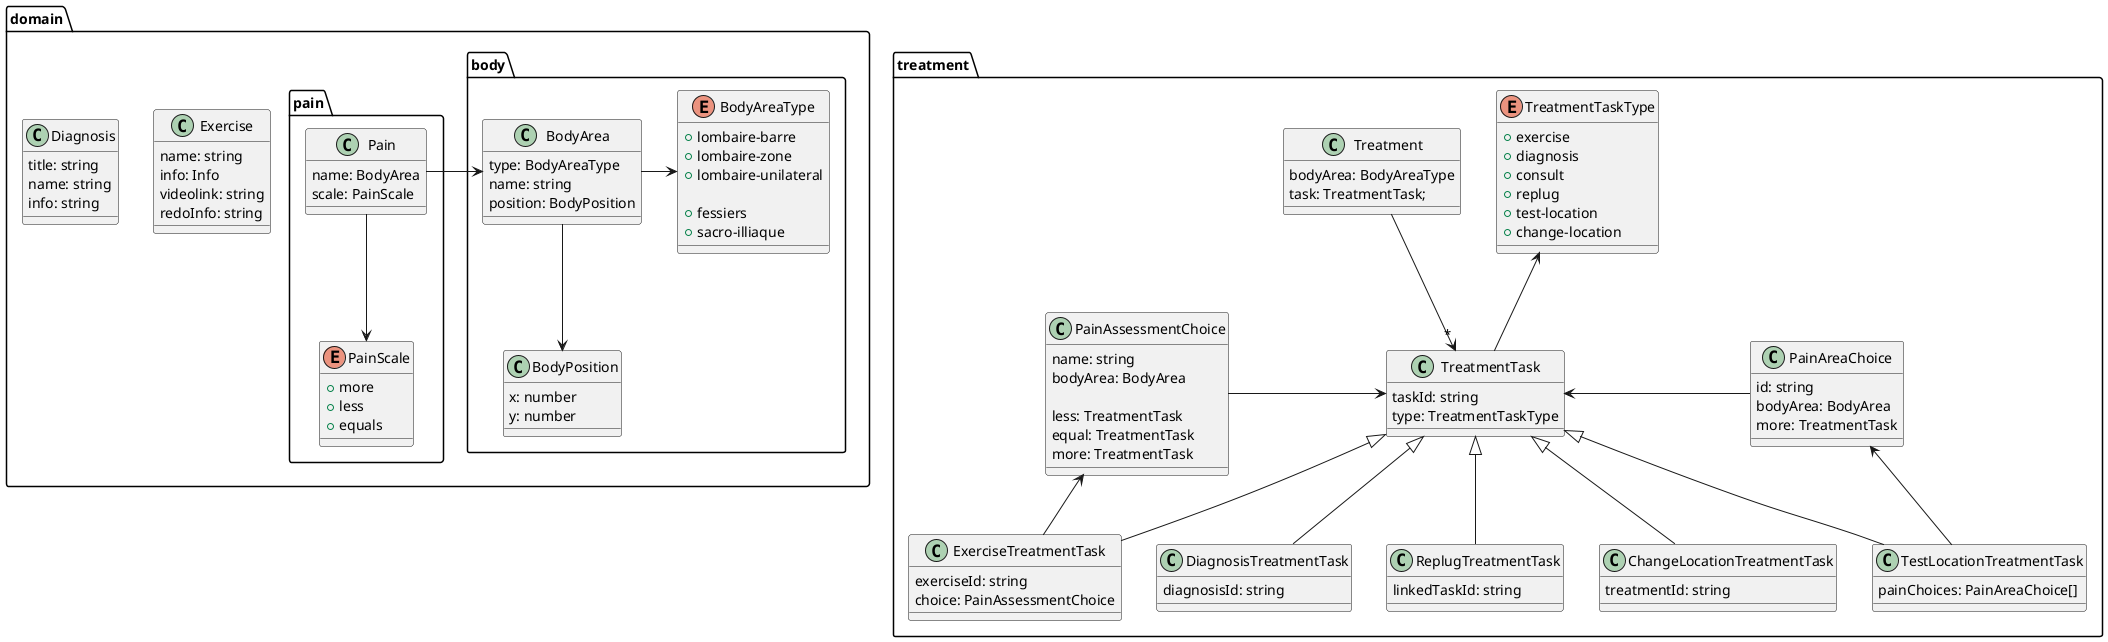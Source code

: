 @startuml

package domain {
    package body {

        class BodyArea {
            type: BodyAreaType
            name: string
            position: BodyPosition
        }

        enum BodyAreaType {
            + lombaire-barre
            + lombaire-zone
            + lombaire-unilateral

            + fessiers
            + sacro-illiaque
        }

        class BodyPosition {
            x: number
            y: number
        }

        BodyArea -r-> BodyAreaType
        BodyArea --> BodyPosition
    }

    package pain {

        class Pain {
            name: BodyArea
            scale: PainScale
        }

        enum PainScale {
            + more
            + less
            + equals
        }

        Pain --> PainScale
        Pain -r-> BodyArea
    }

    class Exercise {
        name: string
        info: Info
        videolink: string
        redoInfo: string
    }

    class Diagnosis {
        title: string
        name: string
        info: string
    }
}

package treatment {

    class Treatment {
        bodyArea: BodyAreaType
        task: TreatmentTask;
    }

    class TreatmentTask {
        taskId: string
        type: TreatmentTaskType
    }

    enum TreatmentTaskType {
        + exercise
        + diagnosis
        + consult
        + replug
        + test-location
        + change-location
        '+ pain-assessment
    }

    class ExerciseTreatmentTask {
        exerciseId: string
        choice: PainAssessmentChoice
    }

    class DiagnosisTreatmentTask {
        diagnosisId: string
    }

    class ReplugTreatmentTask {
        linkedTaskId: string
    }

    class ChangeLocationTreatmentTask {
        treatmentId: string
    }

    class TestLocationTreatmentTask {
        painChoices: PainAreaChoice[]
    }

    class PainAssessmentChoice {
        name: string
        bodyArea: BodyArea

        less: TreatmentTask
        equal: TreatmentTask
        more: TreatmentTask
    }

    class PainAreaChoice {
        id: string
        bodyArea: BodyArea
        more: TreatmentTask
    }


    Treatment --> "*" TreatmentTask

    TreatmentTask -u-> TreatmentTaskType

    TreatmentTask <|-- ExerciseTreatmentTask
    TreatmentTask <|-- DiagnosisTreatmentTask
    TreatmentTask <|-- ReplugTreatmentTask
    TreatmentTask <|-- TestLocationTreatmentTask
    TreatmentTask <|--  ChangeLocationTreatmentTask

    ExerciseTreatmentTask -u-> PainAssessmentChoice
    TestLocationTreatmentTask -u-> PainAreaChoice

    PainAssessmentChoice -r-> TreatmentTask
    PainAreaChoice -l-> TreatmentTask
}

@enduml
